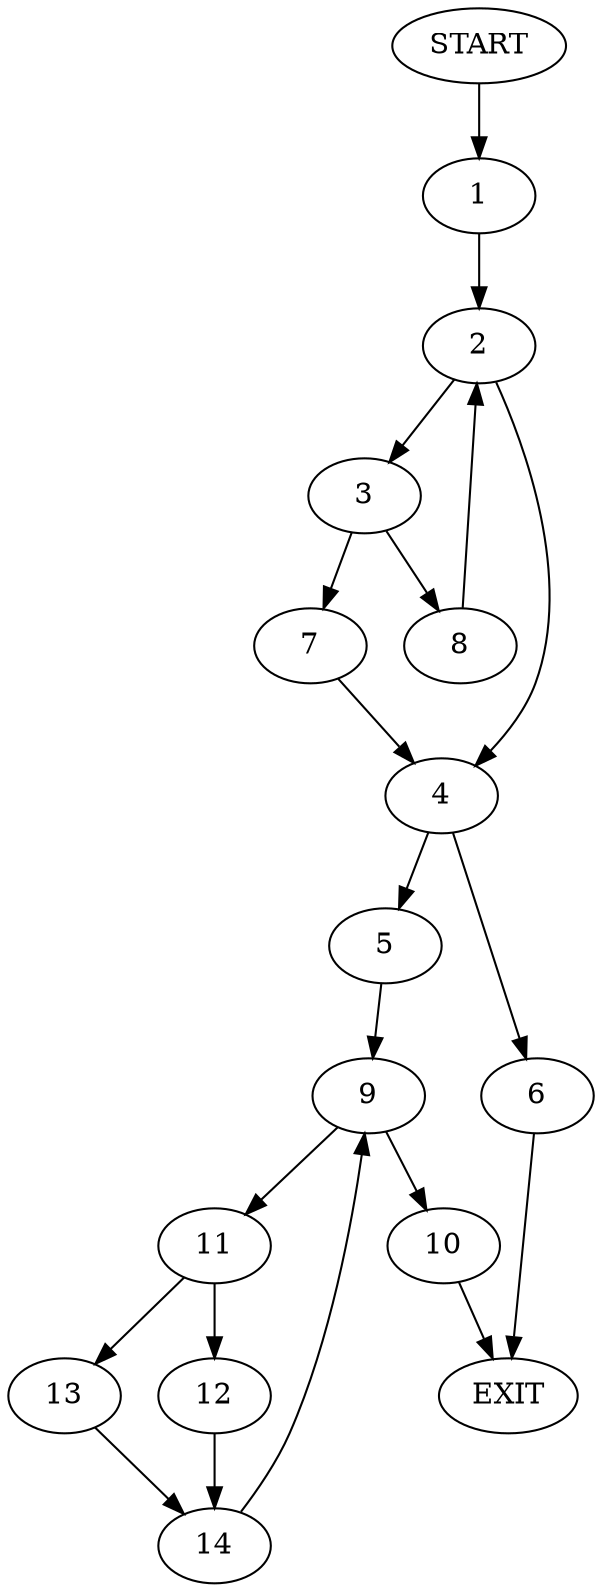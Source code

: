 digraph {
0 [label="START"]
15 [label="EXIT"]
0 -> 1
1 -> 2
2 -> 3
2 -> 4
4 -> 5
4 -> 6
3 -> 7
3 -> 8
8 -> 2
7 -> 4
6 -> 15
5 -> 9
9 -> 10
9 -> 11
11 -> 12
11 -> 13
10 -> 15
12 -> 14
13 -> 14
14 -> 9
}

